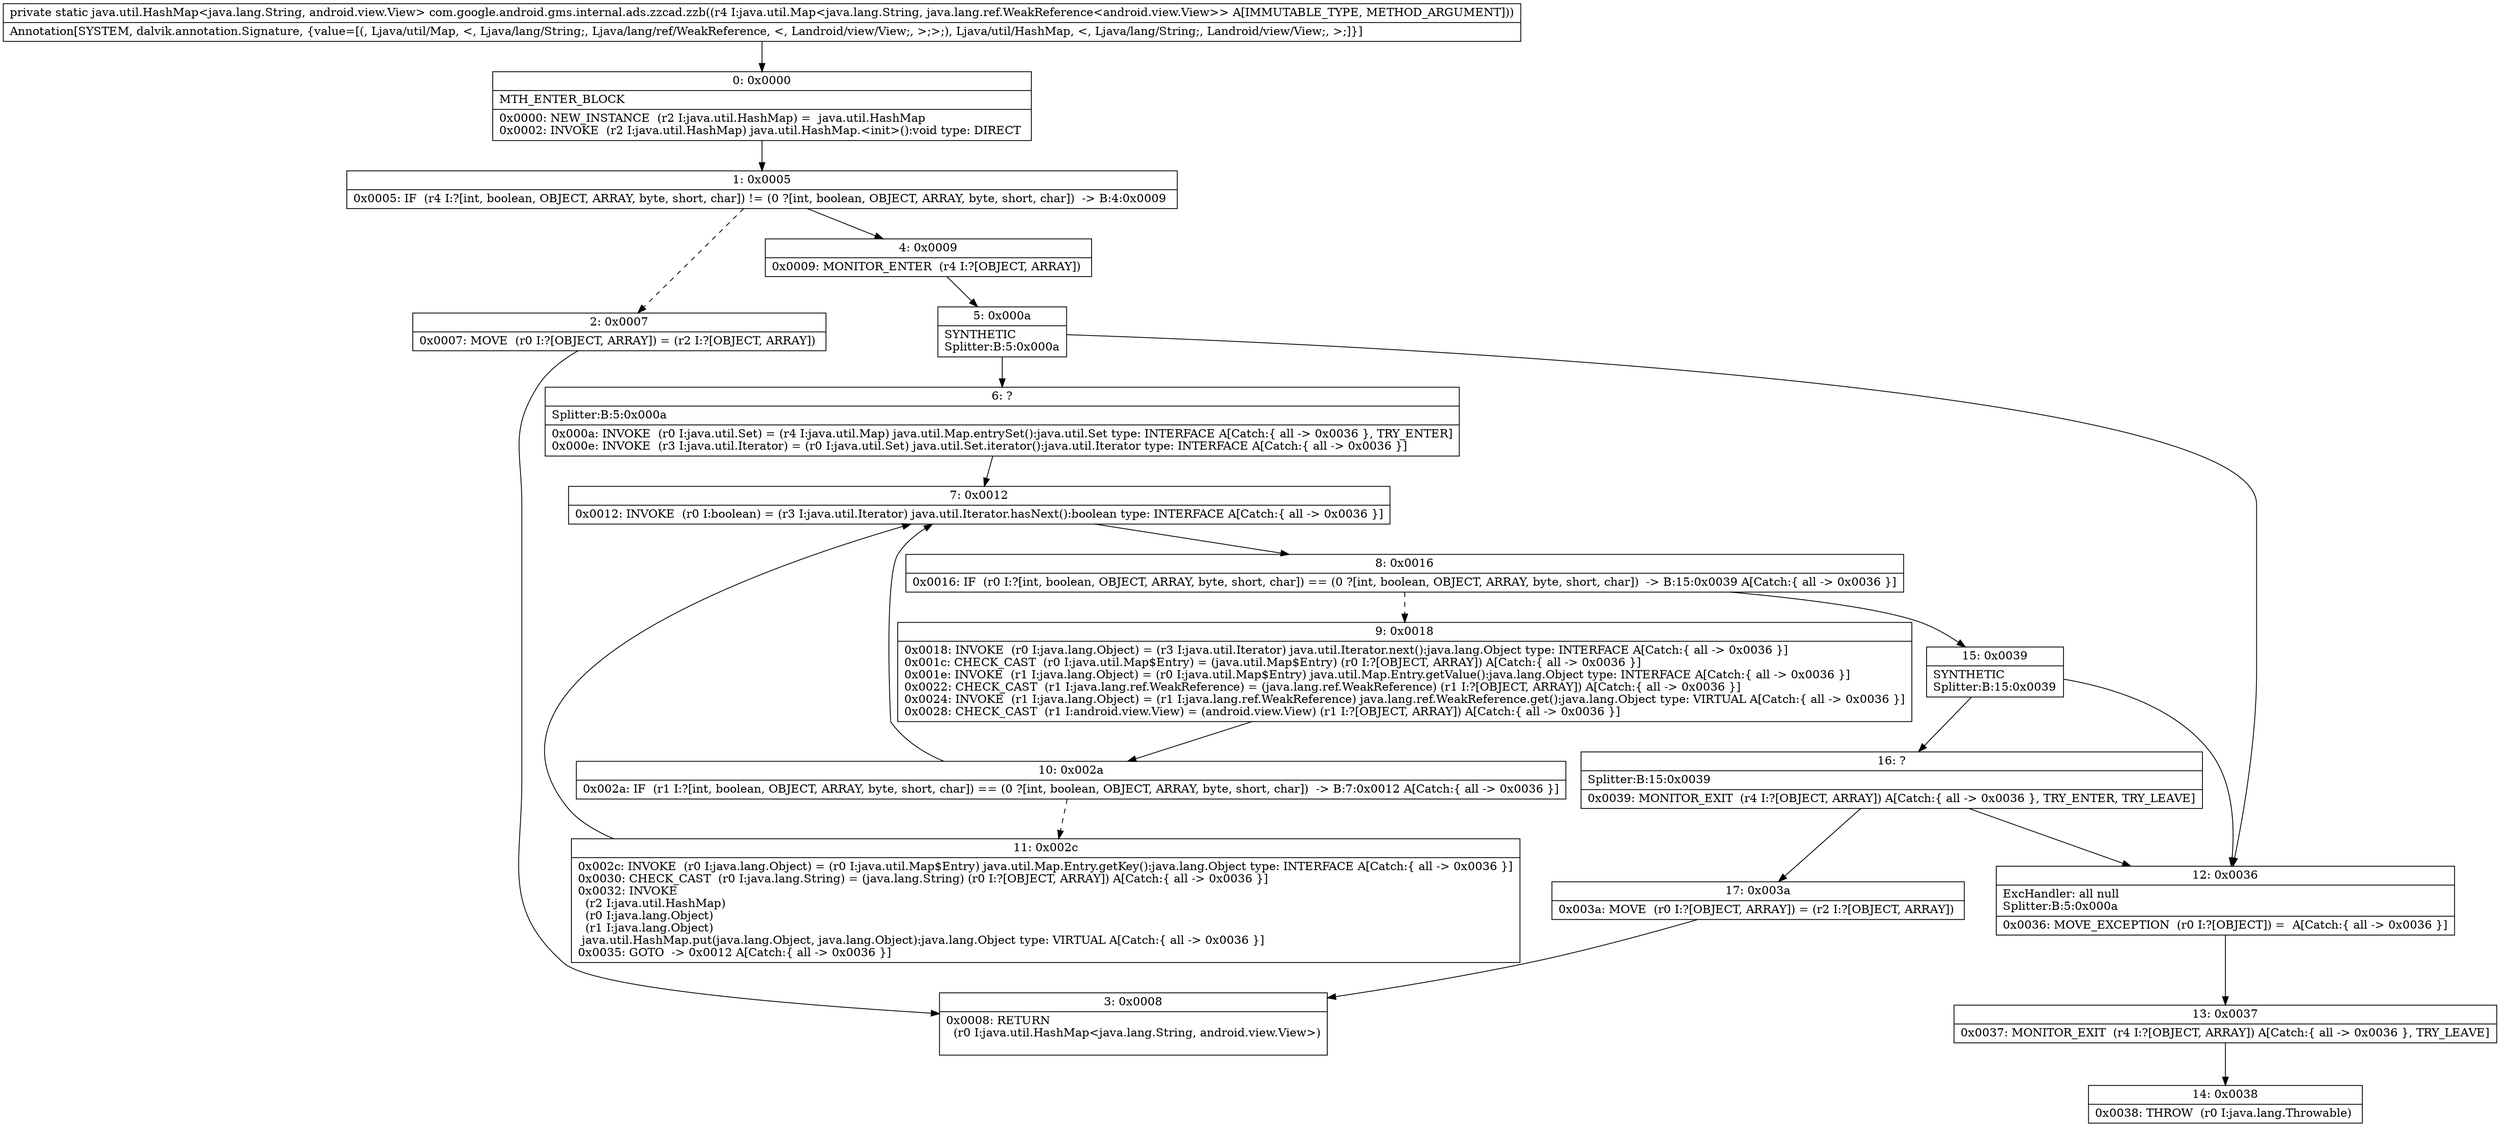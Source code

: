digraph "CFG forcom.google.android.gms.internal.ads.zzcad.zzb(Ljava\/util\/Map;)Ljava\/util\/HashMap;" {
Node_0 [shape=record,label="{0\:\ 0x0000|MTH_ENTER_BLOCK\l|0x0000: NEW_INSTANCE  (r2 I:java.util.HashMap) =  java.util.HashMap \l0x0002: INVOKE  (r2 I:java.util.HashMap) java.util.HashMap.\<init\>():void type: DIRECT \l}"];
Node_1 [shape=record,label="{1\:\ 0x0005|0x0005: IF  (r4 I:?[int, boolean, OBJECT, ARRAY, byte, short, char]) != (0 ?[int, boolean, OBJECT, ARRAY, byte, short, char])  \-\> B:4:0x0009 \l}"];
Node_2 [shape=record,label="{2\:\ 0x0007|0x0007: MOVE  (r0 I:?[OBJECT, ARRAY]) = (r2 I:?[OBJECT, ARRAY]) \l}"];
Node_3 [shape=record,label="{3\:\ 0x0008|0x0008: RETURN  \l  (r0 I:java.util.HashMap\<java.lang.String, android.view.View\>)\l \l}"];
Node_4 [shape=record,label="{4\:\ 0x0009|0x0009: MONITOR_ENTER  (r4 I:?[OBJECT, ARRAY]) \l}"];
Node_5 [shape=record,label="{5\:\ 0x000a|SYNTHETIC\lSplitter:B:5:0x000a\l}"];
Node_6 [shape=record,label="{6\:\ ?|Splitter:B:5:0x000a\l|0x000a: INVOKE  (r0 I:java.util.Set) = (r4 I:java.util.Map) java.util.Map.entrySet():java.util.Set type: INTERFACE A[Catch:\{ all \-\> 0x0036 \}, TRY_ENTER]\l0x000e: INVOKE  (r3 I:java.util.Iterator) = (r0 I:java.util.Set) java.util.Set.iterator():java.util.Iterator type: INTERFACE A[Catch:\{ all \-\> 0x0036 \}]\l}"];
Node_7 [shape=record,label="{7\:\ 0x0012|0x0012: INVOKE  (r0 I:boolean) = (r3 I:java.util.Iterator) java.util.Iterator.hasNext():boolean type: INTERFACE A[Catch:\{ all \-\> 0x0036 \}]\l}"];
Node_8 [shape=record,label="{8\:\ 0x0016|0x0016: IF  (r0 I:?[int, boolean, OBJECT, ARRAY, byte, short, char]) == (0 ?[int, boolean, OBJECT, ARRAY, byte, short, char])  \-\> B:15:0x0039 A[Catch:\{ all \-\> 0x0036 \}]\l}"];
Node_9 [shape=record,label="{9\:\ 0x0018|0x0018: INVOKE  (r0 I:java.lang.Object) = (r3 I:java.util.Iterator) java.util.Iterator.next():java.lang.Object type: INTERFACE A[Catch:\{ all \-\> 0x0036 \}]\l0x001c: CHECK_CAST  (r0 I:java.util.Map$Entry) = (java.util.Map$Entry) (r0 I:?[OBJECT, ARRAY]) A[Catch:\{ all \-\> 0x0036 \}]\l0x001e: INVOKE  (r1 I:java.lang.Object) = (r0 I:java.util.Map$Entry) java.util.Map.Entry.getValue():java.lang.Object type: INTERFACE A[Catch:\{ all \-\> 0x0036 \}]\l0x0022: CHECK_CAST  (r1 I:java.lang.ref.WeakReference) = (java.lang.ref.WeakReference) (r1 I:?[OBJECT, ARRAY]) A[Catch:\{ all \-\> 0x0036 \}]\l0x0024: INVOKE  (r1 I:java.lang.Object) = (r1 I:java.lang.ref.WeakReference) java.lang.ref.WeakReference.get():java.lang.Object type: VIRTUAL A[Catch:\{ all \-\> 0x0036 \}]\l0x0028: CHECK_CAST  (r1 I:android.view.View) = (android.view.View) (r1 I:?[OBJECT, ARRAY]) A[Catch:\{ all \-\> 0x0036 \}]\l}"];
Node_10 [shape=record,label="{10\:\ 0x002a|0x002a: IF  (r1 I:?[int, boolean, OBJECT, ARRAY, byte, short, char]) == (0 ?[int, boolean, OBJECT, ARRAY, byte, short, char])  \-\> B:7:0x0012 A[Catch:\{ all \-\> 0x0036 \}]\l}"];
Node_11 [shape=record,label="{11\:\ 0x002c|0x002c: INVOKE  (r0 I:java.lang.Object) = (r0 I:java.util.Map$Entry) java.util.Map.Entry.getKey():java.lang.Object type: INTERFACE A[Catch:\{ all \-\> 0x0036 \}]\l0x0030: CHECK_CAST  (r0 I:java.lang.String) = (java.lang.String) (r0 I:?[OBJECT, ARRAY]) A[Catch:\{ all \-\> 0x0036 \}]\l0x0032: INVOKE  \l  (r2 I:java.util.HashMap)\l  (r0 I:java.lang.Object)\l  (r1 I:java.lang.Object)\l java.util.HashMap.put(java.lang.Object, java.lang.Object):java.lang.Object type: VIRTUAL A[Catch:\{ all \-\> 0x0036 \}]\l0x0035: GOTO  \-\> 0x0012 A[Catch:\{ all \-\> 0x0036 \}]\l}"];
Node_12 [shape=record,label="{12\:\ 0x0036|ExcHandler: all null\lSplitter:B:5:0x000a\l|0x0036: MOVE_EXCEPTION  (r0 I:?[OBJECT]) =  A[Catch:\{ all \-\> 0x0036 \}]\l}"];
Node_13 [shape=record,label="{13\:\ 0x0037|0x0037: MONITOR_EXIT  (r4 I:?[OBJECT, ARRAY]) A[Catch:\{ all \-\> 0x0036 \}, TRY_LEAVE]\l}"];
Node_14 [shape=record,label="{14\:\ 0x0038|0x0038: THROW  (r0 I:java.lang.Throwable) \l}"];
Node_15 [shape=record,label="{15\:\ 0x0039|SYNTHETIC\lSplitter:B:15:0x0039\l}"];
Node_16 [shape=record,label="{16\:\ ?|Splitter:B:15:0x0039\l|0x0039: MONITOR_EXIT  (r4 I:?[OBJECT, ARRAY]) A[Catch:\{ all \-\> 0x0036 \}, TRY_ENTER, TRY_LEAVE]\l}"];
Node_17 [shape=record,label="{17\:\ 0x003a|0x003a: MOVE  (r0 I:?[OBJECT, ARRAY]) = (r2 I:?[OBJECT, ARRAY]) \l}"];
MethodNode[shape=record,label="{private static java.util.HashMap\<java.lang.String, android.view.View\> com.google.android.gms.internal.ads.zzcad.zzb((r4 I:java.util.Map\<java.lang.String, java.lang.ref.WeakReference\<android.view.View\>\> A[IMMUTABLE_TYPE, METHOD_ARGUMENT]))  | Annotation[SYSTEM, dalvik.annotation.Signature, \{value=[(, Ljava\/util\/Map, \<, Ljava\/lang\/String;, Ljava\/lang\/ref\/WeakReference, \<, Landroid\/view\/View;, \>;\>;), Ljava\/util\/HashMap, \<, Ljava\/lang\/String;, Landroid\/view\/View;, \>;]\}]\l}"];
MethodNode -> Node_0;
Node_0 -> Node_1;
Node_1 -> Node_2[style=dashed];
Node_1 -> Node_4;
Node_2 -> Node_3;
Node_4 -> Node_5;
Node_5 -> Node_6;
Node_5 -> Node_12;
Node_6 -> Node_7;
Node_7 -> Node_8;
Node_8 -> Node_9[style=dashed];
Node_8 -> Node_15;
Node_9 -> Node_10;
Node_10 -> Node_7;
Node_10 -> Node_11[style=dashed];
Node_11 -> Node_7;
Node_12 -> Node_13;
Node_13 -> Node_14;
Node_15 -> Node_16;
Node_15 -> Node_12;
Node_16 -> Node_17;
Node_16 -> Node_12;
Node_17 -> Node_3;
}

